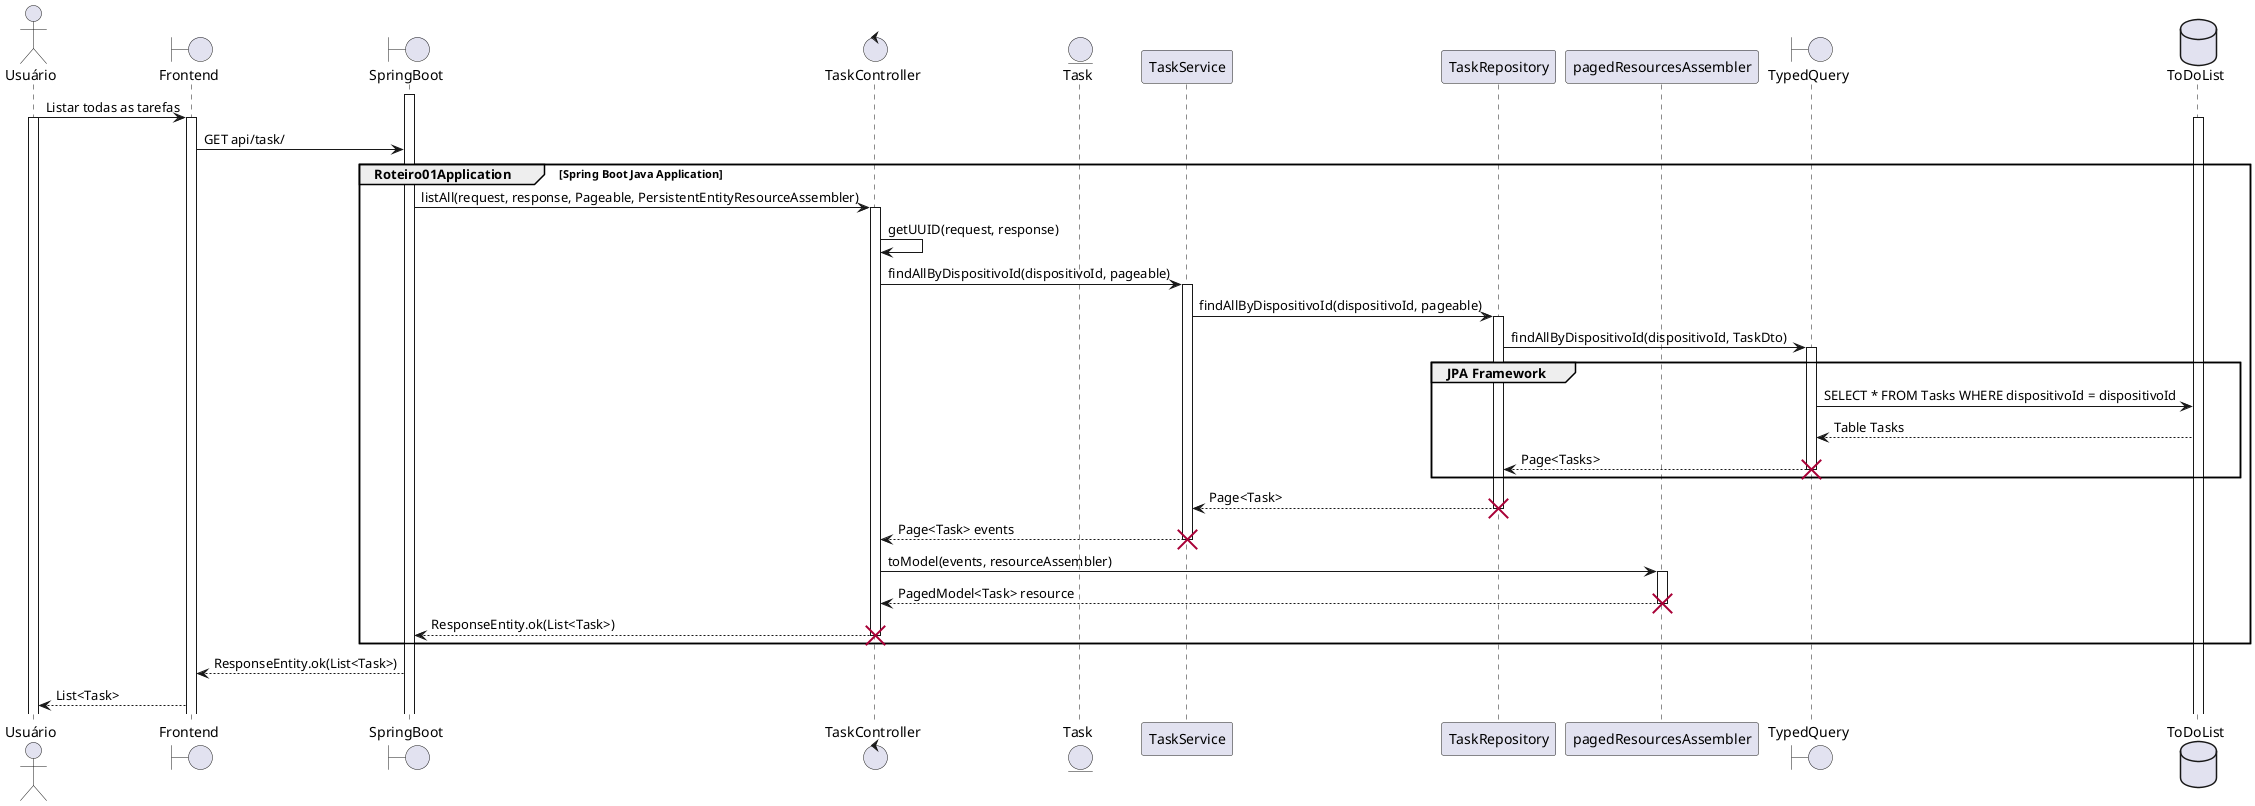 ' @startuml
' title Diagrama de Sequencia referente ao FP01 - Listar tarefas
' actor Usuário
' Boundary Frontend
' Boundary SpringBoot
' Control taskController
' Entity Task
' Participant taskService
' Participant taskRepository
' Participant pagedResourcesAssembler
' Boundary TypedQuery
' Participant Hibernate
' Database TodoList
' activate SpringBoot
' Usuário -> Frontend: Listar todas as tarefas
' activate Usuário
' activate Frontend
' activate TodoList
' Frontend -> SpringBoot: GET api/task/
' group Roteiro01Application [Spring Boot Java Application]
' SpringBoot -> taskController: listAll(request, response, Pageable, PersistentEntityResourceAssembler)
' activate taskController
' taskController -> taskService: listAll(pageable)
' activate taskService
' taskService -> taskRepository: findAll(pageable)
' activate taskRepository
' taskRepository -> TypedQuery: getResultList(TaskDto)
' group JPA Framework[Hibernate]
' Activate TypedQuery
' TypedQuery -> Hibernate: List(TaskDto)
' Activate Hibernate
' Hibernate -> TodoList: SELECT * FROM Tasks
' TodoList --> Hibernate: Table Tasks
' Hibernate --> TypedQuery: Table Tasks
' TypedQuery --> taskRepository: Page<Tasks>
' destroy TypedQuery
' end
' taskRepository --> taskService: Page<Task>
' destroy taskRepository
' taskService --> taskController: Page<Task> events
' destroy taskService
' taskController -> pagedResourcesAssembler: toModel(events, resourceAssembler)
' activate pagedResourcesAssembler
' pagedResourcesAssembler --> taskController: PagedModel<Task> resource
' destroy pagedResourcesAssembler
' taskController --> SpringBoot: ResponseEntity<Task> ResponseEntity.ok(resource)
' destroy taskController
' end
' SpringBoot --> Frontend : ResponseEntity<Task> ResponseEntity.ok(resource)
' Frontend --> Usuário: <list>Task
' @enduml

@startuml
actor Usuário
Boundary Frontend
Boundary SpringBoot
Control TaskController
Entity Task
participant TaskService
participant TaskRepository
participant pagedResourcesAssembler
Boundary TypedQuery
Database ToDoList

activate SpringBoot
Usuário -> Frontend: Listar todas as tarefas
activate Usuário
activate Frontend
activate ToDoList
Frontend -> SpringBoot: GET api/task/
group Roteiro01Application [Spring Boot Java Application]
SpringBoot -> TaskController: listAll(request, response, Pageable, PersistentEntityResourceAssembler)
activate TaskController
TaskController -> TaskController: getUUID(request, response)
TaskController -> TaskService: findAllByDispositivoId(dispositivoId, pageable)
activate TaskService
TaskService -> TaskRepository: findAllByDispositivoId(dispositivoId, pageable)
activate TaskRepository
TaskRepository -> TypedQuery: findAllByDispositivoId(dispositivoId, TaskDto)
group JPA Framework
activate TypedQuery
TypedQuery -> ToDoList: SELECT * FROM Tasks WHERE dispositivoId = dispositivoId
ToDoList --> TypedQuery: Table Tasks
TypedQuery --> TaskRepository: Page<Tasks>
destroy TypedQuery
end
TaskRepository --> TaskService: Page<Task>
destroy TaskRepository
TaskService --> TaskController: Page<Task> events
destroy TaskService
TaskController -> pagedResourcesAssembler: toModel(events, resourceAssembler)
activate pagedResourcesAssembler
pagedResourcesAssembler --> TaskController: PagedModel<Task> resource
destroy pagedResourcesAssembler
TaskController --> SpringBoot: ResponseEntity.ok(List<Task>)
destroy TaskController
end
SpringBoot --> Frontend: ResponseEntity.ok(List<Task>)
Frontend --> Usuário: List<Task>
@enduml
